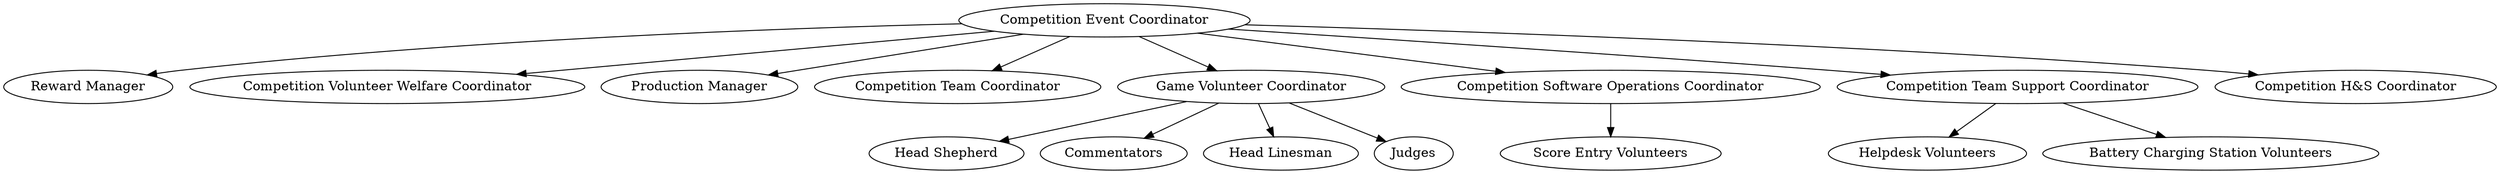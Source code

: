 digraph {
	# Competition Coordinator Subordinates
	comp_event_coord [label="Competition Event Coordinator" email="competition-event@studentrobotics.org"];

	# Competition Event Coordinator Subordinates
	reward_manager[label="Reward Manager" contactsexclude=true];
	comp_volunteer_welfare[label="Competition Volunteer Welfare Coordinator" email="competition-welfare@studentrobotics.org"];
	prod_manager[label="Production Manager" email="production-manager@studentrobotics.org"];
	comp_team_coord[label="Competition Team Coordinator" email="competition-teams@studentrobotics.org"];
	comp_game_vol_coord[label="Game Volunteer Coordinator" email="game-volunteers@studentrobotics.org"];
	comp_sw_ops_coord[label="Competition Software Operations Coordinator" email="competition-software@studentrobotics.org"];
	comp_team_support_coord[label="Competition Team Support Coordinator" email="competition-team-support@studentrobotics.org"];
	comp_hs_coord[label="Competition H&S Coordinator" email="competition-health-and-safety@studentrobotics.org"];

	# Competition Team Support Coordinator Subordinates
	helpdesk_vol[label="Helpdesk Volunteers" contactsexclude=true];
	battery_charging_vol[label="Battery Charging Station Volunteers" contactsexclude=true];

	# Game Volunteer Coordinator Subordinates
	head_shepherd[label="Head Shepherd" email="shepherding@studentrobotics.org"];
	commentators[label="Commentators" email="commentators@studentrobotics.org"];
	head_linesman[label="Head Linesman" email="linesmen@studentrobotics.org"];
	judges[label="Judges" email="judge@studentrobotics.org"];

	# Competition Software Operations Coordinator Subordinates
	score_entry_vol[label="Score Entry Volunteers" contactsexclude=true];

	###### Connections between nodes
	comp_event_coord -> { reward_manager comp_volunteer_welfare
	            prod_manager comp_team_coord comp_game_vol_coord
		comp_sw_ops_coord comp_hs_coord
		comp_team_support_coord
		};

	comp_team_support_coord -> { helpdesk_vol battery_charging_vol };

	comp_game_vol_coord -> { head_shepherd commentators head_linesman judges };

	comp_sw_ops_coord -> {
		score_entry_vol
	};
}
